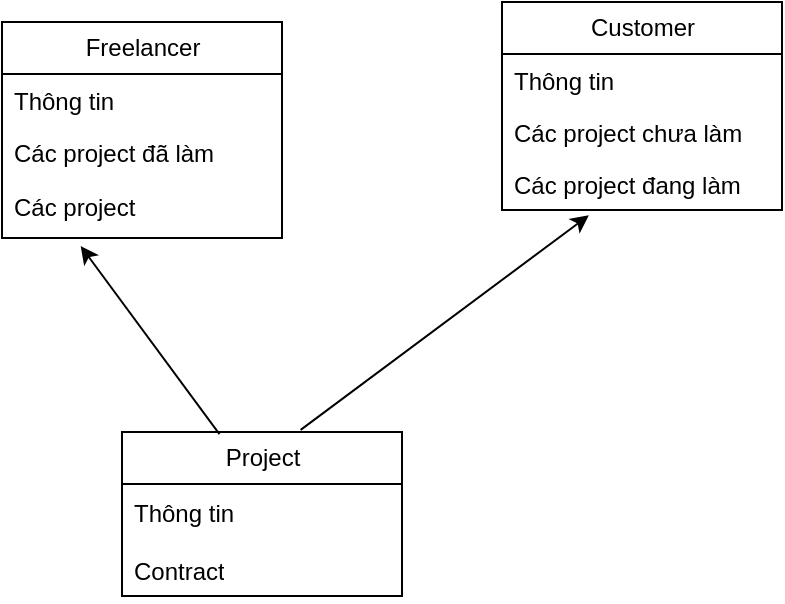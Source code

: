 <mxfile version="24.2.0" type="github">
  <diagram id="C5RBs43oDa-KdzZeNtuy" name="Page-1">
    <mxGraphModel dx="794" dy="384" grid="1" gridSize="10" guides="1" tooltips="1" connect="1" arrows="1" fold="1" page="1" pageScale="1" pageWidth="827" pageHeight="1169" math="0" shadow="0">
      <root>
        <mxCell id="WIyWlLk6GJQsqaUBKTNV-0" />
        <mxCell id="WIyWlLk6GJQsqaUBKTNV-1" parent="WIyWlLk6GJQsqaUBKTNV-0" />
        <mxCell id="YZUsfGnio6x_oiAAZd-1-4" value="Freelancer" style="swimlane;fontStyle=0;childLayout=stackLayout;horizontal=1;startSize=26;fillColor=none;horizontalStack=0;resizeParent=1;resizeParentMax=0;resizeLast=0;collapsible=1;marginBottom=0;html=1;" vertex="1" parent="WIyWlLk6GJQsqaUBKTNV-1">
          <mxGeometry x="240" y="380" width="140" height="108" as="geometry" />
        </mxCell>
        <mxCell id="YZUsfGnio6x_oiAAZd-1-5" value="Thông tin" style="text;strokeColor=none;fillColor=none;align=left;verticalAlign=top;spacingLeft=4;spacingRight=4;overflow=hidden;rotatable=0;points=[[0,0.5],[1,0.5]];portConstraint=eastwest;whiteSpace=wrap;html=1;" vertex="1" parent="YZUsfGnio6x_oiAAZd-1-4">
          <mxGeometry y="26" width="140" height="26" as="geometry" />
        </mxCell>
        <mxCell id="YZUsfGnio6x_oiAAZd-1-8" value="Các project đã làm" style="text;strokeColor=none;fillColor=none;align=left;verticalAlign=top;spacingLeft=4;spacingRight=4;overflow=hidden;rotatable=0;points=[[0,0.5],[1,0.5]];portConstraint=eastwest;whiteSpace=wrap;html=1;" vertex="1" parent="YZUsfGnio6x_oiAAZd-1-4">
          <mxGeometry y="52" width="140" height="26" as="geometry" />
        </mxCell>
        <mxCell id="YZUsfGnio6x_oiAAZd-1-22" value="Các project" style="text;strokeColor=none;fillColor=none;align=left;verticalAlign=middle;spacingLeft=4;spacingRight=4;overflow=hidden;points=[[0,0.5],[1,0.5]];portConstraint=eastwest;rotatable=0;whiteSpace=wrap;html=1;" vertex="1" parent="YZUsfGnio6x_oiAAZd-1-4">
          <mxGeometry y="78" width="140" height="30" as="geometry" />
        </mxCell>
        <mxCell id="YZUsfGnio6x_oiAAZd-1-9" value="Customer" style="swimlane;fontStyle=0;childLayout=stackLayout;horizontal=1;startSize=26;fillColor=none;horizontalStack=0;resizeParent=1;resizeParentMax=0;resizeLast=0;collapsible=1;marginBottom=0;html=1;" vertex="1" parent="WIyWlLk6GJQsqaUBKTNV-1">
          <mxGeometry x="490" y="370" width="140" height="104" as="geometry" />
        </mxCell>
        <mxCell id="YZUsfGnio6x_oiAAZd-1-10" value="Thông tin" style="text;strokeColor=none;fillColor=none;align=left;verticalAlign=top;spacingLeft=4;spacingRight=4;overflow=hidden;rotatable=0;points=[[0,0.5],[1,0.5]];portConstraint=eastwest;whiteSpace=wrap;html=1;" vertex="1" parent="YZUsfGnio6x_oiAAZd-1-9">
          <mxGeometry y="26" width="140" height="26" as="geometry" />
        </mxCell>
        <mxCell id="YZUsfGnio6x_oiAAZd-1-11" value="Các project chưa làm" style="text;strokeColor=none;fillColor=none;align=left;verticalAlign=top;spacingLeft=4;spacingRight=4;overflow=hidden;rotatable=0;points=[[0,0.5],[1,0.5]];portConstraint=eastwest;whiteSpace=wrap;html=1;" vertex="1" parent="YZUsfGnio6x_oiAAZd-1-9">
          <mxGeometry y="52" width="140" height="26" as="geometry" />
        </mxCell>
        <mxCell id="YZUsfGnio6x_oiAAZd-1-12" value="Các project đang làm" style="text;strokeColor=none;fillColor=none;align=left;verticalAlign=top;spacingLeft=4;spacingRight=4;overflow=hidden;rotatable=0;points=[[0,0.5],[1,0.5]];portConstraint=eastwest;whiteSpace=wrap;html=1;" vertex="1" parent="YZUsfGnio6x_oiAAZd-1-9">
          <mxGeometry y="78" width="140" height="26" as="geometry" />
        </mxCell>
        <mxCell id="YZUsfGnio6x_oiAAZd-1-14" value="Project" style="swimlane;fontStyle=0;childLayout=stackLayout;horizontal=1;startSize=26;fillColor=none;horizontalStack=0;resizeParent=1;resizeParentMax=0;resizeLast=0;collapsible=1;marginBottom=0;html=1;" vertex="1" parent="WIyWlLk6GJQsqaUBKTNV-1">
          <mxGeometry x="300" y="585" width="140" height="82" as="geometry" />
        </mxCell>
        <mxCell id="YZUsfGnio6x_oiAAZd-1-23" value="Thông tin" style="text;strokeColor=none;fillColor=none;align=left;verticalAlign=middle;spacingLeft=4;spacingRight=4;overflow=hidden;points=[[0,0.5],[1,0.5]];portConstraint=eastwest;rotatable=0;whiteSpace=wrap;html=1;" vertex="1" parent="YZUsfGnio6x_oiAAZd-1-14">
          <mxGeometry y="26" width="140" height="30" as="geometry" />
        </mxCell>
        <mxCell id="YZUsfGnio6x_oiAAZd-1-15" value="Contract" style="text;strokeColor=none;fillColor=none;align=left;verticalAlign=top;spacingLeft=4;spacingRight=4;overflow=hidden;rotatable=0;points=[[0,0.5],[1,0.5]];portConstraint=eastwest;whiteSpace=wrap;html=1;" vertex="1" parent="YZUsfGnio6x_oiAAZd-1-14">
          <mxGeometry y="56" width="140" height="26" as="geometry" />
        </mxCell>
        <mxCell id="YZUsfGnio6x_oiAAZd-1-20" value="" style="endArrow=classic;html=1;rounded=0;exitX=0.348;exitY=0.013;exitDx=0;exitDy=0;exitPerimeter=0;entryX=0.281;entryY=1.133;entryDx=0;entryDy=0;entryPerimeter=0;" edge="1" parent="WIyWlLk6GJQsqaUBKTNV-1" source="YZUsfGnio6x_oiAAZd-1-14" target="YZUsfGnio6x_oiAAZd-1-22">
          <mxGeometry width="50" height="50" relative="1" as="geometry">
            <mxPoint x="400" y="590" as="sourcePoint" />
            <mxPoint x="420" y="530" as="targetPoint" />
          </mxGeometry>
        </mxCell>
        <mxCell id="YZUsfGnio6x_oiAAZd-1-21" value="" style="endArrow=classic;html=1;rounded=0;exitX=0.638;exitY=-0.013;exitDx=0;exitDy=0;exitPerimeter=0;entryX=0.31;entryY=1.103;entryDx=0;entryDy=0;entryPerimeter=0;" edge="1" parent="WIyWlLk6GJQsqaUBKTNV-1" source="YZUsfGnio6x_oiAAZd-1-14" target="YZUsfGnio6x_oiAAZd-1-12">
          <mxGeometry width="50" height="50" relative="1" as="geometry">
            <mxPoint x="400" y="590" as="sourcePoint" />
            <mxPoint x="450" y="540" as="targetPoint" />
          </mxGeometry>
        </mxCell>
      </root>
    </mxGraphModel>
  </diagram>
</mxfile>
